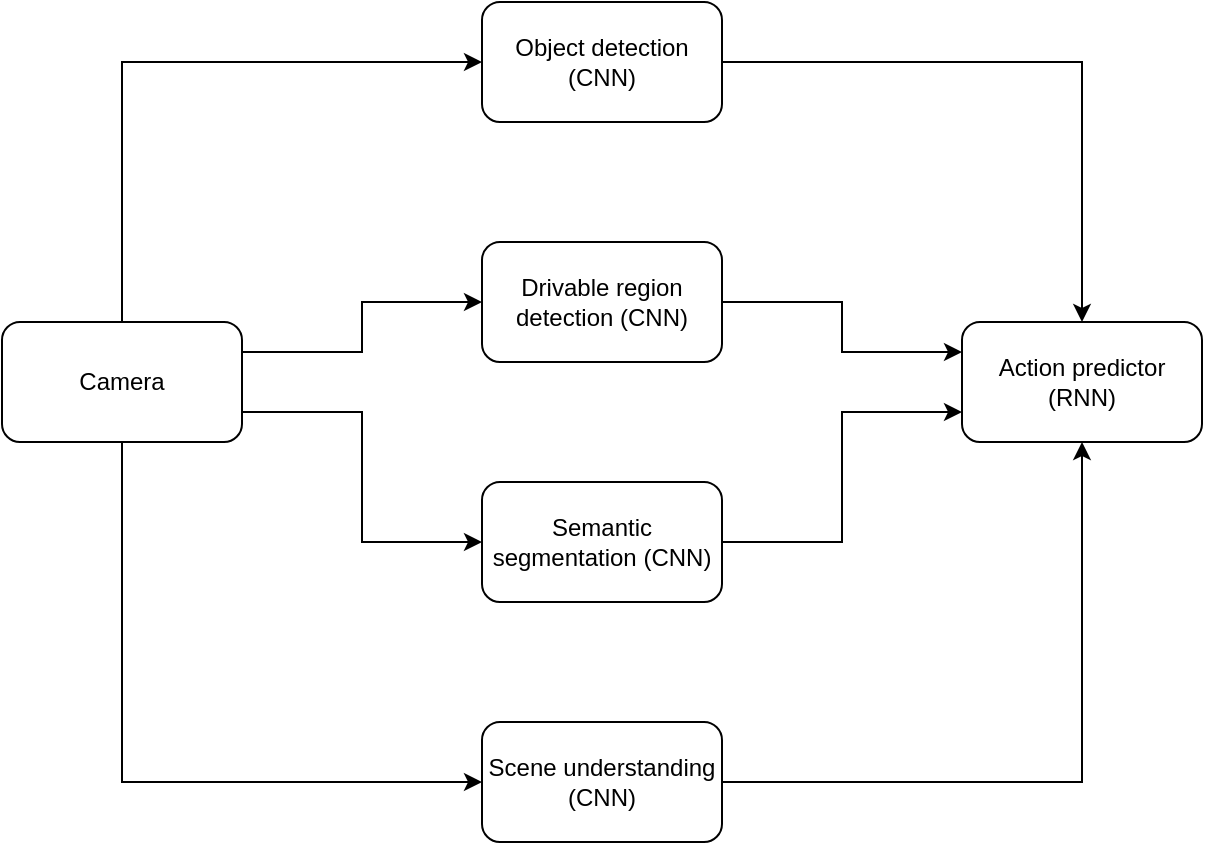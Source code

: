 <mxfile version="20.8.20" type="device"><diagram id="LhVTmfn_bVOVVTIXNYQG" name="Page-1"><mxGraphModel dx="882" dy="596" grid="1" gridSize="10" guides="1" tooltips="1" connect="1" arrows="1" fold="1" page="1" pageScale="1" pageWidth="850" pageHeight="1100" math="0" shadow="0"><root><mxCell id="0"/><mxCell id="1" parent="0"/><mxCell id="gA3msrivuShUspyyZ1Eh-7" style="edgeStyle=orthogonalEdgeStyle;rounded=0;orthogonalLoop=1;jettySize=auto;html=1;exitX=0.5;exitY=0;exitDx=0;exitDy=0;entryX=0;entryY=0.5;entryDx=0;entryDy=0;" edge="1" parent="1" source="gA3msrivuShUspyyZ1Eh-1" target="gA3msrivuShUspyyZ1Eh-2"><mxGeometry relative="1" as="geometry"/></mxCell><mxCell id="gA3msrivuShUspyyZ1Eh-8" style="edgeStyle=orthogonalEdgeStyle;rounded=0;orthogonalLoop=1;jettySize=auto;html=1;exitX=0.5;exitY=1;exitDx=0;exitDy=0;entryX=0;entryY=0.5;entryDx=0;entryDy=0;" edge="1" parent="1" source="gA3msrivuShUspyyZ1Eh-1" target="gA3msrivuShUspyyZ1Eh-5"><mxGeometry relative="1" as="geometry"/></mxCell><mxCell id="gA3msrivuShUspyyZ1Eh-9" style="edgeStyle=orthogonalEdgeStyle;rounded=0;orthogonalLoop=1;jettySize=auto;html=1;exitX=1;exitY=0.25;exitDx=0;exitDy=0;entryX=0;entryY=0.5;entryDx=0;entryDy=0;" edge="1" parent="1" source="gA3msrivuShUspyyZ1Eh-1" target="gA3msrivuShUspyyZ1Eh-3"><mxGeometry relative="1" as="geometry"/></mxCell><mxCell id="gA3msrivuShUspyyZ1Eh-10" style="edgeStyle=orthogonalEdgeStyle;rounded=0;orthogonalLoop=1;jettySize=auto;html=1;exitX=1;exitY=0.75;exitDx=0;exitDy=0;entryX=0;entryY=0.5;entryDx=0;entryDy=0;" edge="1" parent="1" source="gA3msrivuShUspyyZ1Eh-1" target="gA3msrivuShUspyyZ1Eh-4"><mxGeometry relative="1" as="geometry"/></mxCell><mxCell id="gA3msrivuShUspyyZ1Eh-1" value="Camera" style="rounded=1;whiteSpace=wrap;html=1;" vertex="1" parent="1"><mxGeometry x="40" y="240" width="120" height="60" as="geometry"/></mxCell><mxCell id="gA3msrivuShUspyyZ1Eh-11" style="edgeStyle=orthogonalEdgeStyle;rounded=0;orthogonalLoop=1;jettySize=auto;html=1;exitX=1;exitY=0.5;exitDx=0;exitDy=0;entryX=0.5;entryY=0;entryDx=0;entryDy=0;" edge="1" parent="1" source="gA3msrivuShUspyyZ1Eh-2" target="gA3msrivuShUspyyZ1Eh-6"><mxGeometry relative="1" as="geometry"/></mxCell><mxCell id="gA3msrivuShUspyyZ1Eh-2" value="Object detection (CNN)" style="rounded=1;whiteSpace=wrap;html=1;" vertex="1" parent="1"><mxGeometry x="280" y="80" width="120" height="60" as="geometry"/></mxCell><mxCell id="gA3msrivuShUspyyZ1Eh-14" style="edgeStyle=orthogonalEdgeStyle;rounded=0;orthogonalLoop=1;jettySize=auto;html=1;exitX=1;exitY=0.5;exitDx=0;exitDy=0;entryX=0;entryY=0.25;entryDx=0;entryDy=0;" edge="1" parent="1" source="gA3msrivuShUspyyZ1Eh-3" target="gA3msrivuShUspyyZ1Eh-6"><mxGeometry relative="1" as="geometry"/></mxCell><mxCell id="gA3msrivuShUspyyZ1Eh-3" value="Drivable region detection (CNN)" style="rounded=1;whiteSpace=wrap;html=1;" vertex="1" parent="1"><mxGeometry x="280" y="200" width="120" height="60" as="geometry"/></mxCell><mxCell id="gA3msrivuShUspyyZ1Eh-13" style="edgeStyle=orthogonalEdgeStyle;rounded=0;orthogonalLoop=1;jettySize=auto;html=1;exitX=1;exitY=0.5;exitDx=0;exitDy=0;entryX=0;entryY=0.75;entryDx=0;entryDy=0;" edge="1" parent="1" source="gA3msrivuShUspyyZ1Eh-4" target="gA3msrivuShUspyyZ1Eh-6"><mxGeometry relative="1" as="geometry"/></mxCell><mxCell id="gA3msrivuShUspyyZ1Eh-4" value="Semantic segmentation (CNN)" style="rounded=1;whiteSpace=wrap;html=1;" vertex="1" parent="1"><mxGeometry x="280" y="320" width="120" height="60" as="geometry"/></mxCell><mxCell id="gA3msrivuShUspyyZ1Eh-12" style="edgeStyle=orthogonalEdgeStyle;rounded=0;orthogonalLoop=1;jettySize=auto;html=1;exitX=1;exitY=0.5;exitDx=0;exitDy=0;" edge="1" parent="1" source="gA3msrivuShUspyyZ1Eh-5" target="gA3msrivuShUspyyZ1Eh-6"><mxGeometry relative="1" as="geometry"/></mxCell><mxCell id="gA3msrivuShUspyyZ1Eh-5" value="Scene understanding (CNN)" style="rounded=1;whiteSpace=wrap;html=1;" vertex="1" parent="1"><mxGeometry x="280" y="440" width="120" height="60" as="geometry"/></mxCell><mxCell id="gA3msrivuShUspyyZ1Eh-6" value="Action predictor (RNN)" style="rounded=1;whiteSpace=wrap;html=1;" vertex="1" parent="1"><mxGeometry x="520" y="240" width="120" height="60" as="geometry"/></mxCell></root></mxGraphModel></diagram></mxfile>